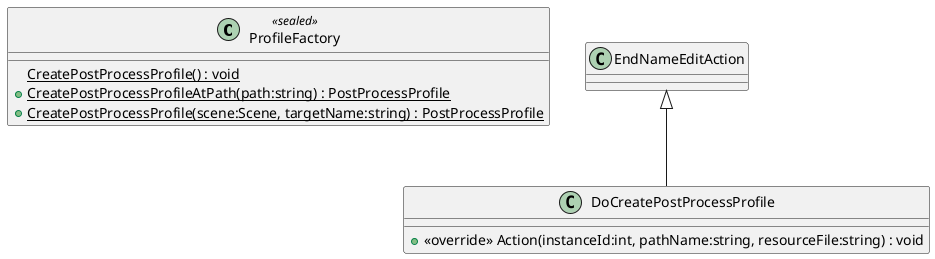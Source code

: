 @startuml
class ProfileFactory <<sealed>> {
    {static} CreatePostProcessProfile() : void
    + {static} CreatePostProcessProfileAtPath(path:string) : PostProcessProfile
    + {static} CreatePostProcessProfile(scene:Scene, targetName:string) : PostProcessProfile
}
class DoCreatePostProcessProfile {
    + <<override>> Action(instanceId:int, pathName:string, resourceFile:string) : void
}
EndNameEditAction <|-- DoCreatePostProcessProfile
@enduml
